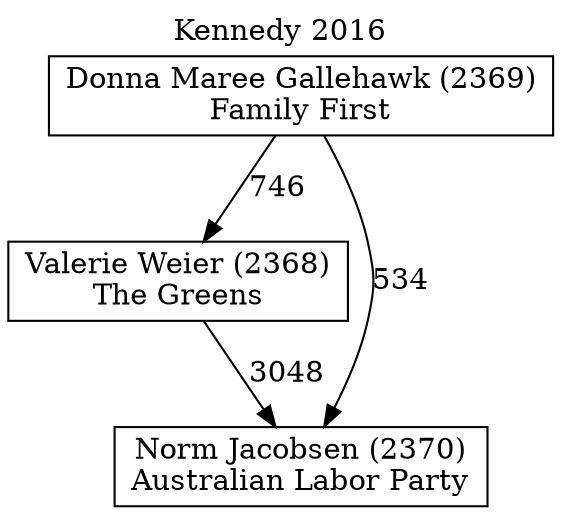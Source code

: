 // House preference flow
digraph "Norm Jacobsen (2370)_Kennedy_2016" {
	graph [label="Kennedy 2016" labelloc=t mclimit=10]
	node [shape=box]
	"Valerie Weier (2368)" [label="Valerie Weier (2368)
The Greens"]
	"Donna Maree Gallehawk (2369)" [label="Donna Maree Gallehawk (2369)
Family First"]
	"Norm Jacobsen (2370)" [label="Norm Jacobsen (2370)
Australian Labor Party"]
	"Donna Maree Gallehawk (2369)" -> "Valerie Weier (2368)" [label=746]
	"Donna Maree Gallehawk (2369)" -> "Norm Jacobsen (2370)" [label=534]
	"Valerie Weier (2368)" -> "Norm Jacobsen (2370)" [label=3048]
}
